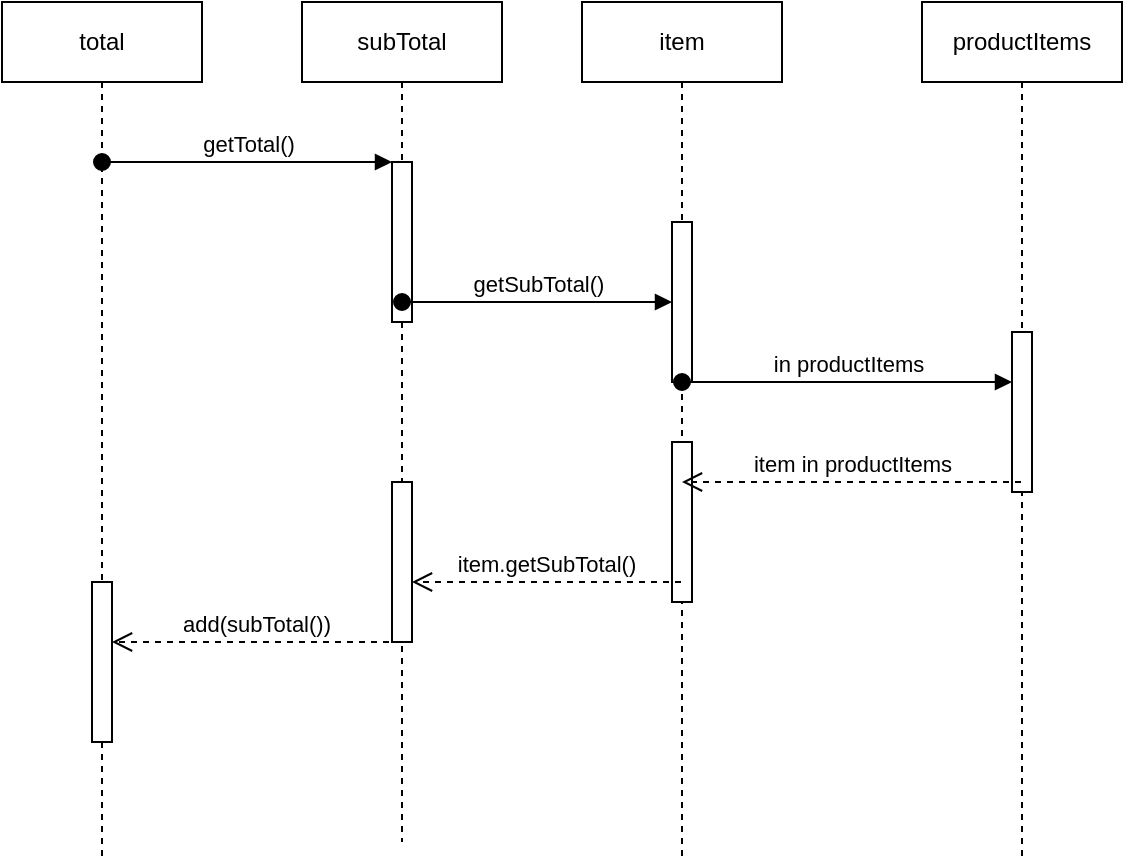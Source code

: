<mxfile version="13.10.4" type="github">
  <diagram id="9ASmU-3H6q4tXFJB_0uk" name="Page-1">
    <mxGraphModel dx="663" dy="616" grid="1" gridSize="10" guides="1" tooltips="1" connect="1" arrows="1" fold="1" page="1" pageScale="1" pageWidth="827" pageHeight="1169" math="0" shadow="0">
      <root>
        <mxCell id="0" />
        <mxCell id="1" parent="0" />
        <mxCell id="K4S6r3PrGSvOHD1U6eNt-2" value="total" style="shape=umlLifeline;perimeter=lifelinePerimeter;whiteSpace=wrap;html=1;container=1;collapsible=0;recursiveResize=0;outlineConnect=0;" vertex="1" parent="1">
          <mxGeometry x="110" y="60" width="100" height="430" as="geometry" />
        </mxCell>
        <mxCell id="K4S6r3PrGSvOHD1U6eNt-21" value="" style="html=1;points=[];perimeter=orthogonalPerimeter;" vertex="1" parent="K4S6r3PrGSvOHD1U6eNt-2">
          <mxGeometry x="45" y="290" width="10" height="80" as="geometry" />
        </mxCell>
        <mxCell id="K4S6r3PrGSvOHD1U6eNt-22" value="add(subTotal())" style="html=1;verticalAlign=bottom;endArrow=open;dashed=1;endSize=8;" edge="1" parent="K4S6r3PrGSvOHD1U6eNt-2" source="K4S6r3PrGSvOHD1U6eNt-3">
          <mxGeometry relative="1" as="geometry">
            <mxPoint x="135" y="320" as="sourcePoint" />
            <mxPoint x="55" y="320" as="targetPoint" />
          </mxGeometry>
        </mxCell>
        <mxCell id="K4S6r3PrGSvOHD1U6eNt-3" value="subTotal" style="shape=umlLifeline;perimeter=lifelinePerimeter;whiteSpace=wrap;html=1;container=1;collapsible=0;recursiveResize=0;outlineConnect=0;" vertex="1" parent="1">
          <mxGeometry x="260" y="60" width="100" height="420" as="geometry" />
        </mxCell>
        <mxCell id="K4S6r3PrGSvOHD1U6eNt-6" value="" style="html=1;points=[];perimeter=orthogonalPerimeter;" vertex="1" parent="K4S6r3PrGSvOHD1U6eNt-3">
          <mxGeometry x="45" y="80" width="10" height="80" as="geometry" />
        </mxCell>
        <mxCell id="K4S6r3PrGSvOHD1U6eNt-7" value="getTotal()" style="html=1;verticalAlign=bottom;startArrow=oval;endArrow=block;startSize=8;" edge="1" target="K4S6r3PrGSvOHD1U6eNt-6" parent="K4S6r3PrGSvOHD1U6eNt-3">
          <mxGeometry relative="1" as="geometry">
            <mxPoint x="-100" y="80" as="sourcePoint" />
          </mxGeometry>
        </mxCell>
        <mxCell id="K4S6r3PrGSvOHD1U6eNt-18" value="" style="html=1;points=[];perimeter=orthogonalPerimeter;" vertex="1" parent="K4S6r3PrGSvOHD1U6eNt-3">
          <mxGeometry x="45" y="240" width="10" height="80" as="geometry" />
        </mxCell>
        <mxCell id="K4S6r3PrGSvOHD1U6eNt-4" value="item" style="shape=umlLifeline;perimeter=lifelinePerimeter;whiteSpace=wrap;html=1;container=1;collapsible=0;recursiveResize=0;outlineConnect=0;" vertex="1" parent="1">
          <mxGeometry x="400" y="60" width="100" height="430" as="geometry" />
        </mxCell>
        <mxCell id="K4S6r3PrGSvOHD1U6eNt-8" value="" style="html=1;points=[];perimeter=orthogonalPerimeter;" vertex="1" parent="K4S6r3PrGSvOHD1U6eNt-4">
          <mxGeometry x="45" y="110" width="10" height="80" as="geometry" />
        </mxCell>
        <mxCell id="K4S6r3PrGSvOHD1U6eNt-17" value="" style="html=1;points=[];perimeter=orthogonalPerimeter;" vertex="1" parent="K4S6r3PrGSvOHD1U6eNt-4">
          <mxGeometry x="45" y="220" width="10" height="80" as="geometry" />
        </mxCell>
        <mxCell id="K4S6r3PrGSvOHD1U6eNt-5" value="productItems" style="shape=umlLifeline;perimeter=lifelinePerimeter;whiteSpace=wrap;html=1;container=1;collapsible=0;recursiveResize=0;outlineConnect=0;" vertex="1" parent="1">
          <mxGeometry x="570" y="60" width="100" height="430" as="geometry" />
        </mxCell>
        <mxCell id="K4S6r3PrGSvOHD1U6eNt-10" value="" style="html=1;points=[];perimeter=orthogonalPerimeter;" vertex="1" parent="K4S6r3PrGSvOHD1U6eNt-5">
          <mxGeometry x="45" y="165" width="10" height="80" as="geometry" />
        </mxCell>
        <mxCell id="K4S6r3PrGSvOHD1U6eNt-9" value="getSubTotal()" style="html=1;verticalAlign=bottom;startArrow=oval;endArrow=block;startSize=8;" edge="1" target="K4S6r3PrGSvOHD1U6eNt-8" parent="1" source="K4S6r3PrGSvOHD1U6eNt-3">
          <mxGeometry relative="1" as="geometry">
            <mxPoint x="445" y="190" as="sourcePoint" />
            <Array as="points">
              <mxPoint x="390" y="210" />
            </Array>
          </mxGeometry>
        </mxCell>
        <mxCell id="K4S6r3PrGSvOHD1U6eNt-11" value="in productItems" style="html=1;verticalAlign=bottom;startArrow=oval;endArrow=block;startSize=8;" edge="1" target="K4S6r3PrGSvOHD1U6eNt-10" parent="1" source="K4S6r3PrGSvOHD1U6eNt-4">
          <mxGeometry relative="1" as="geometry">
            <mxPoint x="555" y="250" as="sourcePoint" />
            <Array as="points">
              <mxPoint x="530" y="250" />
            </Array>
          </mxGeometry>
        </mxCell>
        <mxCell id="K4S6r3PrGSvOHD1U6eNt-16" value="item in productItems" style="html=1;verticalAlign=bottom;endArrow=open;dashed=1;endSize=8;" edge="1" parent="1" source="K4S6r3PrGSvOHD1U6eNt-5">
          <mxGeometry relative="1" as="geometry">
            <mxPoint x="450" y="300" as="targetPoint" />
            <mxPoint x="620" y="320" as="sourcePoint" />
            <Array as="points">
              <mxPoint x="550" y="300" />
            </Array>
          </mxGeometry>
        </mxCell>
        <mxCell id="K4S6r3PrGSvOHD1U6eNt-19" value="item.getSubTotal()" style="html=1;verticalAlign=bottom;endArrow=open;dashed=1;endSize=8;" edge="1" parent="1" source="K4S6r3PrGSvOHD1U6eNt-4" target="K4S6r3PrGSvOHD1U6eNt-18">
          <mxGeometry relative="1" as="geometry">
            <mxPoint x="309.5" y="350" as="targetPoint" />
            <mxPoint x="449.5" y="350" as="sourcePoint" />
            <Array as="points">
              <mxPoint x="370" y="350" />
            </Array>
          </mxGeometry>
        </mxCell>
      </root>
    </mxGraphModel>
  </diagram>
</mxfile>
